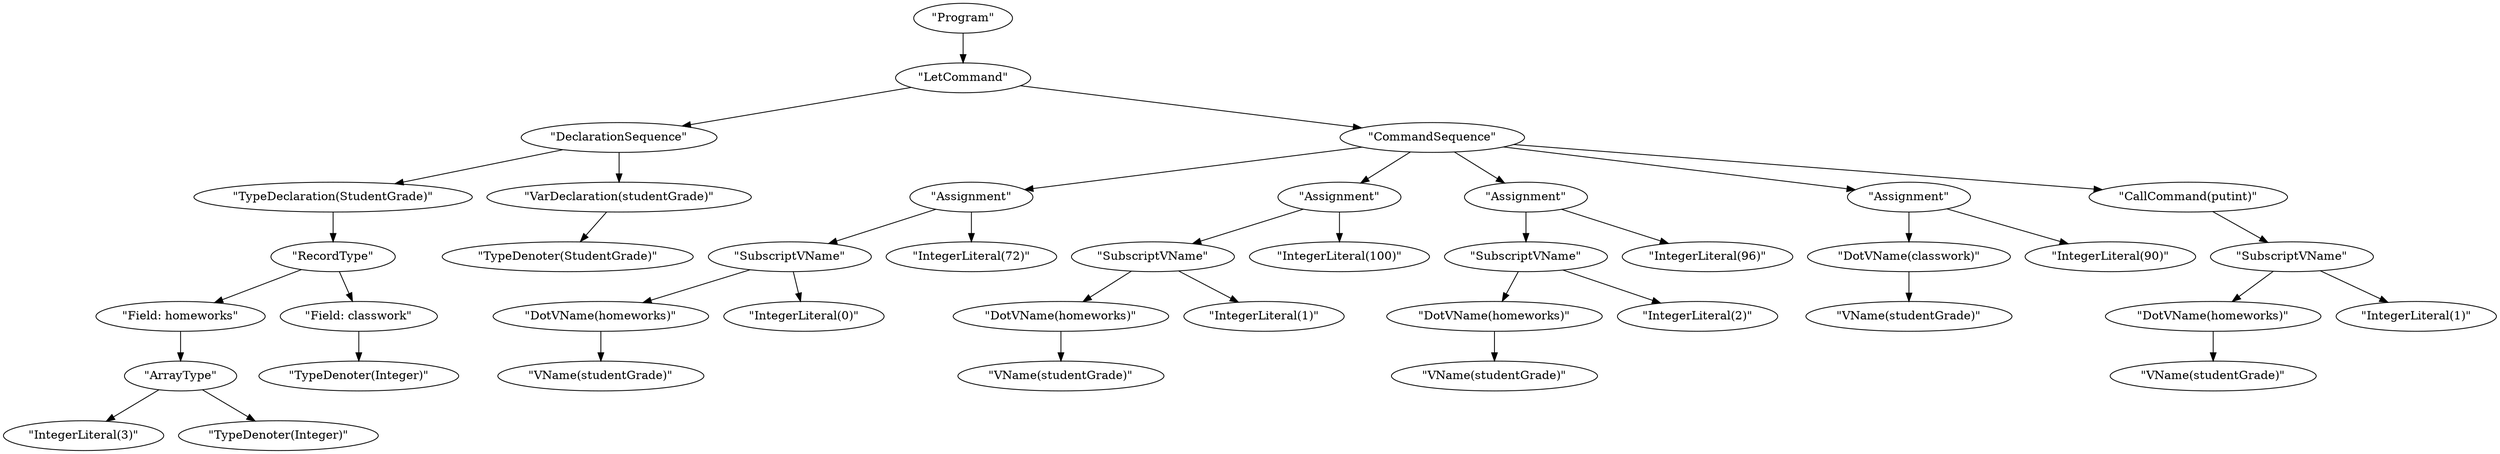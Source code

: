 digraph {
    0 [ label = "\"Program\"" ]
    1 [ label = "\"LetCommand\"" ]
    2 [ label = "\"DeclarationSequence\"" ]
    3 [ label = "\"TypeDeclaration(StudentGrade)\"" ]
    4 [ label = "\"RecordType\"" ]
    5 [ label = "\"Field: homeworks\"" ]
    6 [ label = "\"ArrayType\"" ]
    7 [ label = "\"IntegerLiteral(3)\"" ]
    8 [ label = "\"TypeDenoter(Integer)\"" ]
    9 [ label = "\"Field: classwork\"" ]
    10 [ label = "\"TypeDenoter(Integer)\"" ]
    11 [ label = "\"VarDeclaration(studentGrade)\"" ]
    12 [ label = "\"TypeDenoter(StudentGrade)\"" ]
    13 [ label = "\"CommandSequence\"" ]
    14 [ label = "\"Assignment\"" ]
    15 [ label = "\"SubscriptVName\"" ]
    16 [ label = "\"DotVName(homeworks)\"" ]
    17 [ label = "\"VName(studentGrade)\"" ]
    18 [ label = "\"IntegerLiteral(0)\"" ]
    19 [ label = "\"IntegerLiteral(72)\"" ]
    20 [ label = "\"Assignment\"" ]
    21 [ label = "\"SubscriptVName\"" ]
    22 [ label = "\"DotVName(homeworks)\"" ]
    23 [ label = "\"VName(studentGrade)\"" ]
    24 [ label = "\"IntegerLiteral(1)\"" ]
    25 [ label = "\"IntegerLiteral(100)\"" ]
    26 [ label = "\"Assignment\"" ]
    27 [ label = "\"SubscriptVName\"" ]
    28 [ label = "\"DotVName(homeworks)\"" ]
    29 [ label = "\"VName(studentGrade)\"" ]
    30 [ label = "\"IntegerLiteral(2)\"" ]
    31 [ label = "\"IntegerLiteral(96)\"" ]
    32 [ label = "\"Assignment\"" ]
    33 [ label = "\"DotVName(classwork)\"" ]
    34 [ label = "\"VName(studentGrade)\"" ]
    35 [ label = "\"IntegerLiteral(90)\"" ]
    36 [ label = "\"CallCommand(putint)\"" ]
    37 [ label = "\"SubscriptVName\"" ]
    38 [ label = "\"DotVName(homeworks)\"" ]
    39 [ label = "\"VName(studentGrade)\"" ]
    40 [ label = "\"IntegerLiteral(1)\"" ]
    0 -> 1 [ ]
    1 -> 2 [ ]
    2 -> 3 [ ]
    3 -> 4 [ ]
    4 -> 5 [ ]
    5 -> 6 [ ]
    6 -> 7 [ ]
    6 -> 8 [ ]
    4 -> 9 [ ]
    9 -> 10 [ ]
    2 -> 11 [ ]
    11 -> 12 [ ]
    1 -> 13 [ ]
    13 -> 14 [ ]
    14 -> 15 [ ]
    15 -> 16 [ ]
    16 -> 17 [ ]
    15 -> 18 [ ]
    14 -> 19 [ ]
    13 -> 20 [ ]
    20 -> 21 [ ]
    21 -> 22 [ ]
    22 -> 23 [ ]
    21 -> 24 [ ]
    20 -> 25 [ ]
    13 -> 26 [ ]
    26 -> 27 [ ]
    27 -> 28 [ ]
    28 -> 29 [ ]
    27 -> 30 [ ]
    26 -> 31 [ ]
    13 -> 32 [ ]
    32 -> 33 [ ]
    33 -> 34 [ ]
    32 -> 35 [ ]
    13 -> 36 [ ]
    36 -> 37 [ ]
    37 -> 38 [ ]
    38 -> 39 [ ]
    37 -> 40 [ ]
}
